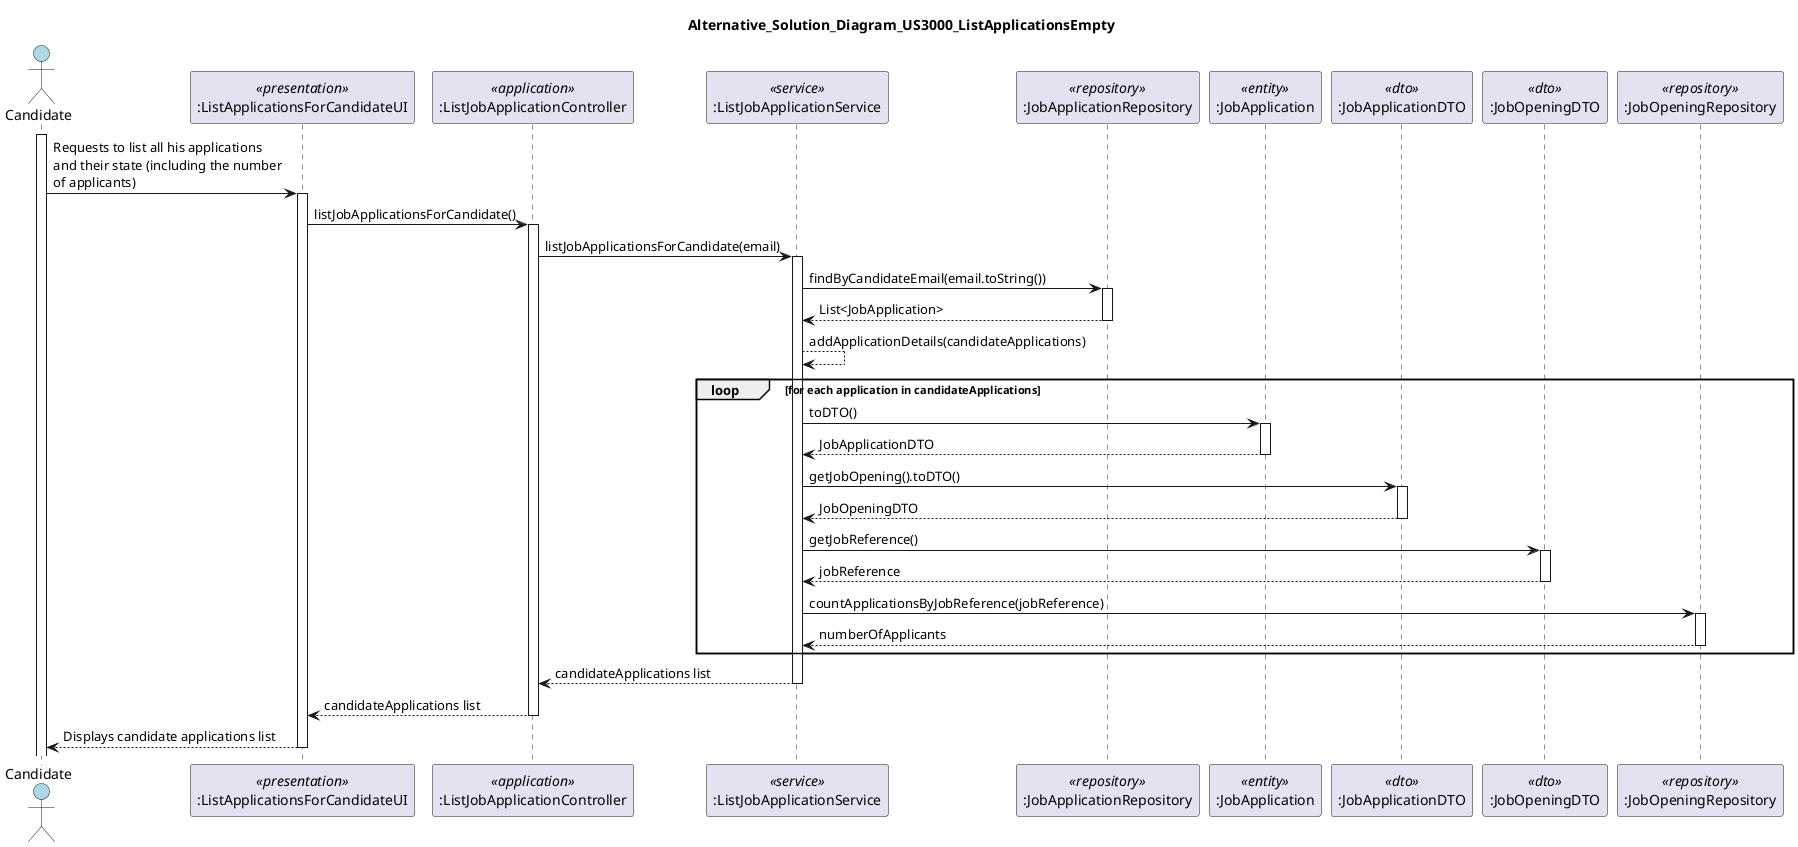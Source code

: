 @startuml
title Alternative_Solution_Diagram_US3000_ListApplicationsEmpty

actor Candidate as actor #lightblue
participant ":ListApplicationsForCandidateUI" as ui <<presentation>>
participant ":ListJobApplicationController" as controller <<application>>
participant ":ListJobApplicationService" as service <<service>>
participant ":JobApplicationRepository" as repo <<repository>>
participant ":JobApplication" as application <<entity>>
participant ":JobApplicationDTO" as dto <<dto>>
participant ":JobOpeningDTO" as dtoO <<dto>>
participant ":JobOpeningRepository" as repoO <<repository>>

activate actor
actor -> ui : Requests to list all his applications \nand their state (including the number \nof applicants)
activate ui
ui -> controller: listJobApplicationsForCandidate()
activate controller
controller -> service: listJobApplicationsForCandidate(email)
activate service
service -> repo: findByCandidateEmail(email.toString())
activate repo
repo --> service: List<JobApplication>
deactivate repo
service --> service: addApplicationDetails(candidateApplications)
loop for each application in candidateApplications
    service -> application: toDTO()
    activate application
    application --> service: JobApplicationDTO
    deactivate application
    service -> dto: getJobOpening().toDTO()
    activate dto
    dto --> service: JobOpeningDTO
    deactivate dto
    service -> dtoO: getJobReference()
    activate dtoO
    dtoO --> service: jobReference
    deactivate dtoO
    service -> repoO : countApplicationsByJobReference(jobReference)
    activate repoO
    repoO --> service: numberOfApplicants
    deactivate repoO
end

service --> controller: candidateApplications list
deactivate service
controller --> ui: candidateApplications list
deactivate controller
ui --> actor: Displays candidate applications list
deactivate ui

@enduml